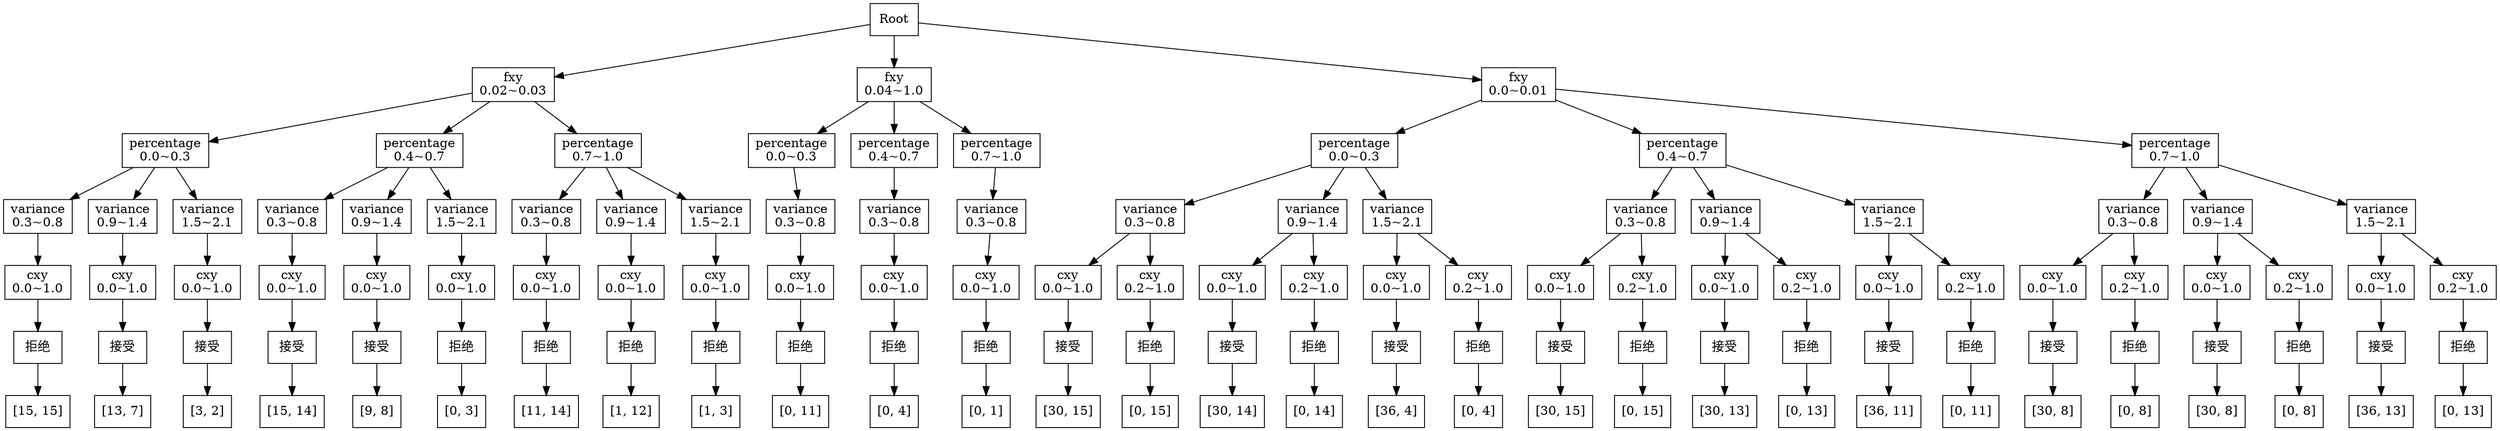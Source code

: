 digraph {
	Root [label=Root shape=box]
	"Rootfxy
0.02~0.03" [label="fxy
0.02~0.03" shape=box]
	Root -> "Rootfxy
0.02~0.03"
	"Rootfxy
0.02~0.03percentage
0.0~0.3" [label="percentage
0.0~0.3" shape=box]
	"Rootfxy
0.02~0.03" -> "Rootfxy
0.02~0.03percentage
0.0~0.3"
	"Rootfxy
0.02~0.03percentage
0.0~0.3variance
0.3~0.8" [label="variance
0.3~0.8" shape=box]
	"Rootfxy
0.02~0.03percentage
0.0~0.3" -> "Rootfxy
0.02~0.03percentage
0.0~0.3variance
0.3~0.8"
	"Rootfxy
0.02~0.03percentage
0.0~0.3variance
0.3~0.8cxy
0.0~1.0" [label="cxy
0.0~1.0" shape=box]
	"Rootfxy
0.02~0.03percentage
0.0~0.3variance
0.3~0.8" -> "Rootfxy
0.02~0.03percentage
0.0~0.3variance
0.3~0.8cxy
0.0~1.0"
	"Rootfxy
0.02~0.03percentage
0.0~0.3variance
0.3~0.8cxy
0.0~1.0拒绝" [label="拒绝" shape=box]
	"Rootfxy
0.02~0.03percentage
0.0~0.3variance
0.3~0.8cxy
0.0~1.0" -> "Rootfxy
0.02~0.03percentage
0.0~0.3variance
0.3~0.8cxy
0.0~1.0拒绝"
	"408f0fc7e86df50a3c3a22a68f3ceb5de7df11dfde8dfdeecd1b7a684fc2d004" [label="[15, 15]" shape=box]
	"Rootfxy
0.02~0.03percentage
0.0~0.3variance
0.3~0.8cxy
0.0~1.0拒绝" -> "408f0fc7e86df50a3c3a22a68f3ceb5de7df11dfde8dfdeecd1b7a684fc2d004"
	"Rootfxy
0.02~0.03percentage
0.0~0.3variance
0.9~1.4" [label="variance
0.9~1.4" shape=box]
	"Rootfxy
0.02~0.03percentage
0.0~0.3" -> "Rootfxy
0.02~0.03percentage
0.0~0.3variance
0.9~1.4"
	"Rootfxy
0.02~0.03percentage
0.0~0.3variance
0.9~1.4cxy
0.0~1.0" [label="cxy
0.0~1.0" shape=box]
	"Rootfxy
0.02~0.03percentage
0.0~0.3variance
0.9~1.4" -> "Rootfxy
0.02~0.03percentage
0.0~0.3variance
0.9~1.4cxy
0.0~1.0"
	"Rootfxy
0.02~0.03percentage
0.0~0.3variance
0.9~1.4cxy
0.0~1.0接受" [label="接受" shape=box]
	"Rootfxy
0.02~0.03percentage
0.0~0.3variance
0.9~1.4cxy
0.0~1.0" -> "Rootfxy
0.02~0.03percentage
0.0~0.3variance
0.9~1.4cxy
0.0~1.0接受"
	"3ea602e19ad89e06515ced420d693d39ba0b2feacb0b7f0c2dede21676642de5" [label="[13, 7]" shape=box]
	"Rootfxy
0.02~0.03percentage
0.0~0.3variance
0.9~1.4cxy
0.0~1.0接受" -> "3ea602e19ad89e06515ced420d693d39ba0b2feacb0b7f0c2dede21676642de5"
	"Rootfxy
0.02~0.03percentage
0.0~0.3variance
1.5~2.1" [label="variance
1.5~2.1" shape=box]
	"Rootfxy
0.02~0.03percentage
0.0~0.3" -> "Rootfxy
0.02~0.03percentage
0.0~0.3variance
1.5~2.1"
	"Rootfxy
0.02~0.03percentage
0.0~0.3variance
1.5~2.1cxy
0.0~1.0" [label="cxy
0.0~1.0" shape=box]
	"Rootfxy
0.02~0.03percentage
0.0~0.3variance
1.5~2.1" -> "Rootfxy
0.02~0.03percentage
0.0~0.3variance
1.5~2.1cxy
0.0~1.0"
	"Rootfxy
0.02~0.03percentage
0.0~0.3variance
1.5~2.1cxy
0.0~1.0接受" [label="接受" shape=box]
	"Rootfxy
0.02~0.03percentage
0.0~0.3variance
1.5~2.1cxy
0.0~1.0" -> "Rootfxy
0.02~0.03percentage
0.0~0.3variance
1.5~2.1cxy
0.0~1.0接受"
	f5ffd2cccfc802045bc98f13d7e70f0446570bf116fbe4003381a8b19ebde1c1 [label="[3, 2]" shape=box]
	"Rootfxy
0.02~0.03percentage
0.0~0.3variance
1.5~2.1cxy
0.0~1.0接受" -> f5ffd2cccfc802045bc98f13d7e70f0446570bf116fbe4003381a8b19ebde1c1
	"Rootfxy
0.02~0.03percentage
0.4~0.7" [label="percentage
0.4~0.7" shape=box]
	"Rootfxy
0.02~0.03" -> "Rootfxy
0.02~0.03percentage
0.4~0.7"
	"Rootfxy
0.02~0.03percentage
0.4~0.7variance
0.3~0.8" [label="variance
0.3~0.8" shape=box]
	"Rootfxy
0.02~0.03percentage
0.4~0.7" -> "Rootfxy
0.02~0.03percentage
0.4~0.7variance
0.3~0.8"
	"Rootfxy
0.02~0.03percentage
0.4~0.7variance
0.3~0.8cxy
0.0~1.0" [label="cxy
0.0~1.0" shape=box]
	"Rootfxy
0.02~0.03percentage
0.4~0.7variance
0.3~0.8" -> "Rootfxy
0.02~0.03percentage
0.4~0.7variance
0.3~0.8cxy
0.0~1.0"
	"Rootfxy
0.02~0.03percentage
0.4~0.7variance
0.3~0.8cxy
0.0~1.0接受" [label="接受" shape=box]
	"Rootfxy
0.02~0.03percentage
0.4~0.7variance
0.3~0.8cxy
0.0~1.0" -> "Rootfxy
0.02~0.03percentage
0.4~0.7variance
0.3~0.8cxy
0.0~1.0接受"
	"0fa1de5951da467ffcec3be56a390e15d49e85ad4cc4435caa23c3b3e0734f22" [label="[15, 14]" shape=box]
	"Rootfxy
0.02~0.03percentage
0.4~0.7variance
0.3~0.8cxy
0.0~1.0接受" -> "0fa1de5951da467ffcec3be56a390e15d49e85ad4cc4435caa23c3b3e0734f22"
	"Rootfxy
0.02~0.03percentage
0.4~0.7variance
0.9~1.4" [label="variance
0.9~1.4" shape=box]
	"Rootfxy
0.02~0.03percentage
0.4~0.7" -> "Rootfxy
0.02~0.03percentage
0.4~0.7variance
0.9~1.4"
	"Rootfxy
0.02~0.03percentage
0.4~0.7variance
0.9~1.4cxy
0.0~1.0" [label="cxy
0.0~1.0" shape=box]
	"Rootfxy
0.02~0.03percentage
0.4~0.7variance
0.9~1.4" -> "Rootfxy
0.02~0.03percentage
0.4~0.7variance
0.9~1.4cxy
0.0~1.0"
	"Rootfxy
0.02~0.03percentage
0.4~0.7variance
0.9~1.4cxy
0.0~1.0接受" [label="接受" shape=box]
	"Rootfxy
0.02~0.03percentage
0.4~0.7variance
0.9~1.4cxy
0.0~1.0" -> "Rootfxy
0.02~0.03percentage
0.4~0.7variance
0.9~1.4cxy
0.0~1.0接受"
	"7e592f27bd92fa8704ee95110bdc68be07fd873fecd14900a675048dde01bc8b" [label="[9, 8]" shape=box]
	"Rootfxy
0.02~0.03percentage
0.4~0.7variance
0.9~1.4cxy
0.0~1.0接受" -> "7e592f27bd92fa8704ee95110bdc68be07fd873fecd14900a675048dde01bc8b"
	"Rootfxy
0.02~0.03percentage
0.4~0.7variance
1.5~2.1" [label="variance
1.5~2.1" shape=box]
	"Rootfxy
0.02~0.03percentage
0.4~0.7" -> "Rootfxy
0.02~0.03percentage
0.4~0.7variance
1.5~2.1"
	"Rootfxy
0.02~0.03percentage
0.4~0.7variance
1.5~2.1cxy
0.0~1.0" [label="cxy
0.0~1.0" shape=box]
	"Rootfxy
0.02~0.03percentage
0.4~0.7variance
1.5~2.1" -> "Rootfxy
0.02~0.03percentage
0.4~0.7variance
1.5~2.1cxy
0.0~1.0"
	"Rootfxy
0.02~0.03percentage
0.4~0.7variance
1.5~2.1cxy
0.0~1.0拒绝" [label="拒绝" shape=box]
	"Rootfxy
0.02~0.03percentage
0.4~0.7variance
1.5~2.1cxy
0.0~1.0" -> "Rootfxy
0.02~0.03percentage
0.4~0.7variance
1.5~2.1cxy
0.0~1.0拒绝"
	"1febcb5f837705948059168cbb49187b6256ef2fb07b8824e07fa006b6cf71a4" [label="[0, 3]" shape=box]
	"Rootfxy
0.02~0.03percentage
0.4~0.7variance
1.5~2.1cxy
0.0~1.0拒绝" -> "1febcb5f837705948059168cbb49187b6256ef2fb07b8824e07fa006b6cf71a4"
	"Rootfxy
0.02~0.03percentage
0.7~1.0" [label="percentage
0.7~1.0" shape=box]
	"Rootfxy
0.02~0.03" -> "Rootfxy
0.02~0.03percentage
0.7~1.0"
	"Rootfxy
0.02~0.03percentage
0.7~1.0variance
0.3~0.8" [label="variance
0.3~0.8" shape=box]
	"Rootfxy
0.02~0.03percentage
0.7~1.0" -> "Rootfxy
0.02~0.03percentage
0.7~1.0variance
0.3~0.8"
	"Rootfxy
0.02~0.03percentage
0.7~1.0variance
0.3~0.8cxy
0.0~1.0" [label="cxy
0.0~1.0" shape=box]
	"Rootfxy
0.02~0.03percentage
0.7~1.0variance
0.3~0.8" -> "Rootfxy
0.02~0.03percentage
0.7~1.0variance
0.3~0.8cxy
0.0~1.0"
	"Rootfxy
0.02~0.03percentage
0.7~1.0variance
0.3~0.8cxy
0.0~1.0拒绝" [label="拒绝" shape=box]
	"Rootfxy
0.02~0.03percentage
0.7~1.0variance
0.3~0.8cxy
0.0~1.0" -> "Rootfxy
0.02~0.03percentage
0.7~1.0variance
0.3~0.8cxy
0.0~1.0拒绝"
	b7c8b0c4ee1d9c6390948b8dbe0e4652ce75bc9a1802b035e08c64597a71c7b2 [label="[11, 14]" shape=box]
	"Rootfxy
0.02~0.03percentage
0.7~1.0variance
0.3~0.8cxy
0.0~1.0拒绝" -> b7c8b0c4ee1d9c6390948b8dbe0e4652ce75bc9a1802b035e08c64597a71c7b2
	"Rootfxy
0.02~0.03percentage
0.7~1.0variance
0.9~1.4" [label="variance
0.9~1.4" shape=box]
	"Rootfxy
0.02~0.03percentage
0.7~1.0" -> "Rootfxy
0.02~0.03percentage
0.7~1.0variance
0.9~1.4"
	"Rootfxy
0.02~0.03percentage
0.7~1.0variance
0.9~1.4cxy
0.0~1.0" [label="cxy
0.0~1.0" shape=box]
	"Rootfxy
0.02~0.03percentage
0.7~1.0variance
0.9~1.4" -> "Rootfxy
0.02~0.03percentage
0.7~1.0variance
0.9~1.4cxy
0.0~1.0"
	"Rootfxy
0.02~0.03percentage
0.7~1.0variance
0.9~1.4cxy
0.0~1.0拒绝" [label="拒绝" shape=box]
	"Rootfxy
0.02~0.03percentage
0.7~1.0variance
0.9~1.4cxy
0.0~1.0" -> "Rootfxy
0.02~0.03percentage
0.7~1.0variance
0.9~1.4cxy
0.0~1.0拒绝"
	"8ab718b1da02a768c4a54fde86508ea7f674e4e5d78cadf4df18e2ece843f4e8" [label="[1, 12]" shape=box]
	"Rootfxy
0.02~0.03percentage
0.7~1.0variance
0.9~1.4cxy
0.0~1.0拒绝" -> "8ab718b1da02a768c4a54fde86508ea7f674e4e5d78cadf4df18e2ece843f4e8"
	"Rootfxy
0.02~0.03percentage
0.7~1.0variance
1.5~2.1" [label="variance
1.5~2.1" shape=box]
	"Rootfxy
0.02~0.03percentage
0.7~1.0" -> "Rootfxy
0.02~0.03percentage
0.7~1.0variance
1.5~2.1"
	"Rootfxy
0.02~0.03percentage
0.7~1.0variance
1.5~2.1cxy
0.0~1.0" [label="cxy
0.0~1.0" shape=box]
	"Rootfxy
0.02~0.03percentage
0.7~1.0variance
1.5~2.1" -> "Rootfxy
0.02~0.03percentage
0.7~1.0variance
1.5~2.1cxy
0.0~1.0"
	"Rootfxy
0.02~0.03percentage
0.7~1.0variance
1.5~2.1cxy
0.0~1.0拒绝" [label="拒绝" shape=box]
	"Rootfxy
0.02~0.03percentage
0.7~1.0variance
1.5~2.1cxy
0.0~1.0" -> "Rootfxy
0.02~0.03percentage
0.7~1.0variance
1.5~2.1cxy
0.0~1.0拒绝"
	"701cd9c73fc032f3903a8cc189425730977a3ca4dcd910871456d03455db3f97" [label="[1, 3]" shape=box]
	"Rootfxy
0.02~0.03percentage
0.7~1.0variance
1.5~2.1cxy
0.0~1.0拒绝" -> "701cd9c73fc032f3903a8cc189425730977a3ca4dcd910871456d03455db3f97"
	"Rootfxy
0.04~1.0" [label="fxy
0.04~1.0" shape=box]
	Root -> "Rootfxy
0.04~1.0"
	"Rootfxy
0.04~1.0percentage
0.0~0.3" [label="percentage
0.0~0.3" shape=box]
	"Rootfxy
0.04~1.0" -> "Rootfxy
0.04~1.0percentage
0.0~0.3"
	"Rootfxy
0.04~1.0percentage
0.0~0.3variance
0.3~0.8" [label="variance
0.3~0.8" shape=box]
	"Rootfxy
0.04~1.0percentage
0.0~0.3" -> "Rootfxy
0.04~1.0percentage
0.0~0.3variance
0.3~0.8"
	"Rootfxy
0.04~1.0percentage
0.0~0.3variance
0.3~0.8cxy
0.0~1.0" [label="cxy
0.0~1.0" shape=box]
	"Rootfxy
0.04~1.0percentage
0.0~0.3variance
0.3~0.8" -> "Rootfxy
0.04~1.0percentage
0.0~0.3variance
0.3~0.8cxy
0.0~1.0"
	"Rootfxy
0.04~1.0percentage
0.0~0.3variance
0.3~0.8cxy
0.0~1.0拒绝" [label="拒绝" shape=box]
	"Rootfxy
0.04~1.0percentage
0.0~0.3variance
0.3~0.8cxy
0.0~1.0" -> "Rootfxy
0.04~1.0percentage
0.0~0.3variance
0.3~0.8cxy
0.0~1.0拒绝"
	"6fb72234c7e63f767f642b70546c7297379e8c201a76e33598b62bfe0c6eee98" [label="[0, 11]" shape=box]
	"Rootfxy
0.04~1.0percentage
0.0~0.3variance
0.3~0.8cxy
0.0~1.0拒绝" -> "6fb72234c7e63f767f642b70546c7297379e8c201a76e33598b62bfe0c6eee98"
	"Rootfxy
0.04~1.0percentage
0.4~0.7" [label="percentage
0.4~0.7" shape=box]
	"Rootfxy
0.04~1.0" -> "Rootfxy
0.04~1.0percentage
0.4~0.7"
	"Rootfxy
0.04~1.0percentage
0.4~0.7variance
0.3~0.8" [label="variance
0.3~0.8" shape=box]
	"Rootfxy
0.04~1.0percentage
0.4~0.7" -> "Rootfxy
0.04~1.0percentage
0.4~0.7variance
0.3~0.8"
	"Rootfxy
0.04~1.0percentage
0.4~0.7variance
0.3~0.8cxy
0.0~1.0" [label="cxy
0.0~1.0" shape=box]
	"Rootfxy
0.04~1.0percentage
0.4~0.7variance
0.3~0.8" -> "Rootfxy
0.04~1.0percentage
0.4~0.7variance
0.3~0.8cxy
0.0~1.0"
	"Rootfxy
0.04~1.0percentage
0.4~0.7variance
0.3~0.8cxy
0.0~1.0拒绝" [label="拒绝" shape=box]
	"Rootfxy
0.04~1.0percentage
0.4~0.7variance
0.3~0.8cxy
0.0~1.0" -> "Rootfxy
0.04~1.0percentage
0.4~0.7variance
0.3~0.8cxy
0.0~1.0拒绝"
	"0be80d2ee973658d02a532d0c4425d870928104206bca9271fbf52263039f029" [label="[0, 4]" shape=box]
	"Rootfxy
0.04~1.0percentage
0.4~0.7variance
0.3~0.8cxy
0.0~1.0拒绝" -> "0be80d2ee973658d02a532d0c4425d870928104206bca9271fbf52263039f029"
	"Rootfxy
0.04~1.0percentage
0.7~1.0" [label="percentage
0.7~1.0" shape=box]
	"Rootfxy
0.04~1.0" -> "Rootfxy
0.04~1.0percentage
0.7~1.0"
	"Rootfxy
0.04~1.0percentage
0.7~1.0variance
0.3~0.8" [label="variance
0.3~0.8" shape=box]
	"Rootfxy
0.04~1.0percentage
0.7~1.0" -> "Rootfxy
0.04~1.0percentage
0.7~1.0variance
0.3~0.8"
	"Rootfxy
0.04~1.0percentage
0.7~1.0variance
0.3~0.8cxy
0.0~1.0" [label="cxy
0.0~1.0" shape=box]
	"Rootfxy
0.04~1.0percentage
0.7~1.0variance
0.3~0.8" -> "Rootfxy
0.04~1.0percentage
0.7~1.0variance
0.3~0.8cxy
0.0~1.0"
	"Rootfxy
0.04~1.0percentage
0.7~1.0variance
0.3~0.8cxy
0.0~1.0拒绝" [label="拒绝" shape=box]
	"Rootfxy
0.04~1.0percentage
0.7~1.0variance
0.3~0.8cxy
0.0~1.0" -> "Rootfxy
0.04~1.0percentage
0.7~1.0variance
0.3~0.8cxy
0.0~1.0拒绝"
	a54501d692d26cefc92c2a6ae12345a708d42594903e710d8ec9f5f7dff9e72f [label="[0, 1]" shape=box]
	"Rootfxy
0.04~1.0percentage
0.7~1.0variance
0.3~0.8cxy
0.0~1.0拒绝" -> a54501d692d26cefc92c2a6ae12345a708d42594903e710d8ec9f5f7dff9e72f
	"Rootfxy
0.0~0.01" [label="fxy
0.0~0.01" shape=box]
	Root -> "Rootfxy
0.0~0.01"
	"Rootfxy
0.0~0.01percentage
0.0~0.3" [label="percentage
0.0~0.3" shape=box]
	"Rootfxy
0.0~0.01" -> "Rootfxy
0.0~0.01percentage
0.0~0.3"
	"Rootfxy
0.0~0.01percentage
0.0~0.3variance
0.3~0.8" [label="variance
0.3~0.8" shape=box]
	"Rootfxy
0.0~0.01percentage
0.0~0.3" -> "Rootfxy
0.0~0.01percentage
0.0~0.3variance
0.3~0.8"
	"Rootfxy
0.0~0.01percentage
0.0~0.3variance
0.3~0.8cxy
0.0~1.0" [label="cxy
0.0~1.0" shape=box]
	"Rootfxy
0.0~0.01percentage
0.0~0.3variance
0.3~0.8" -> "Rootfxy
0.0~0.01percentage
0.0~0.3variance
0.3~0.8cxy
0.0~1.0"
	"Rootfxy
0.0~0.01percentage
0.0~0.3variance
0.3~0.8cxy
0.0~1.0接受" [label="接受" shape=box]
	"Rootfxy
0.0~0.01percentage
0.0~0.3variance
0.3~0.8cxy
0.0~1.0" -> "Rootfxy
0.0~0.01percentage
0.0~0.3variance
0.3~0.8cxy
0.0~1.0接受"
	d0bcbe0adafca52958a9917e6d7f1a112106bcdef14d1e0c438af46a26d41a56 [label="[30, 15]" shape=box]
	"Rootfxy
0.0~0.01percentage
0.0~0.3variance
0.3~0.8cxy
0.0~1.0接受" -> d0bcbe0adafca52958a9917e6d7f1a112106bcdef14d1e0c438af46a26d41a56
	"Rootfxy
0.0~0.01percentage
0.0~0.3variance
0.3~0.8cxy
0.2~1.0" [label="cxy
0.2~1.0" shape=box]
	"Rootfxy
0.0~0.01percentage
0.0~0.3variance
0.3~0.8" -> "Rootfxy
0.0~0.01percentage
0.0~0.3variance
0.3~0.8cxy
0.2~1.0"
	"Rootfxy
0.0~0.01percentage
0.0~0.3variance
0.3~0.8cxy
0.2~1.0拒绝" [label="拒绝" shape=box]
	"Rootfxy
0.0~0.01percentage
0.0~0.3variance
0.3~0.8cxy
0.2~1.0" -> "Rootfxy
0.0~0.01percentage
0.0~0.3variance
0.3~0.8cxy
0.2~1.0拒绝"
	"824bea8c8a0f94a72916629ec36d98b0c0aa5bb7c5f7502986867fe8463e9321" [label="[0, 15]" shape=box]
	"Rootfxy
0.0~0.01percentage
0.0~0.3variance
0.3~0.8cxy
0.2~1.0拒绝" -> "824bea8c8a0f94a72916629ec36d98b0c0aa5bb7c5f7502986867fe8463e9321"
	"Rootfxy
0.0~0.01percentage
0.0~0.3variance
0.9~1.4" [label="variance
0.9~1.4" shape=box]
	"Rootfxy
0.0~0.01percentage
0.0~0.3" -> "Rootfxy
0.0~0.01percentage
0.0~0.3variance
0.9~1.4"
	"Rootfxy
0.0~0.01percentage
0.0~0.3variance
0.9~1.4cxy
0.0~1.0" [label="cxy
0.0~1.0" shape=box]
	"Rootfxy
0.0~0.01percentage
0.0~0.3variance
0.9~1.4" -> "Rootfxy
0.0~0.01percentage
0.0~0.3variance
0.9~1.4cxy
0.0~1.0"
	"Rootfxy
0.0~0.01percentage
0.0~0.3variance
0.9~1.4cxy
0.0~1.0接受" [label="接受" shape=box]
	"Rootfxy
0.0~0.01percentage
0.0~0.3variance
0.9~1.4cxy
0.0~1.0" -> "Rootfxy
0.0~0.01percentage
0.0~0.3variance
0.9~1.4cxy
0.0~1.0接受"
	"3408a81728f783fe0bbf38d25e00eb7d7415b26482dc11cacbacd7eb63f9c8ac" [label="[30, 14]" shape=box]
	"Rootfxy
0.0~0.01percentage
0.0~0.3variance
0.9~1.4cxy
0.0~1.0接受" -> "3408a81728f783fe0bbf38d25e00eb7d7415b26482dc11cacbacd7eb63f9c8ac"
	"Rootfxy
0.0~0.01percentage
0.0~0.3variance
0.9~1.4cxy
0.2~1.0" [label="cxy
0.2~1.0" shape=box]
	"Rootfxy
0.0~0.01percentage
0.0~0.3variance
0.9~1.4" -> "Rootfxy
0.0~0.01percentage
0.0~0.3variance
0.9~1.4cxy
0.2~1.0"
	"Rootfxy
0.0~0.01percentage
0.0~0.3variance
0.9~1.4cxy
0.2~1.0拒绝" [label="拒绝" shape=box]
	"Rootfxy
0.0~0.01percentage
0.0~0.3variance
0.9~1.4cxy
0.2~1.0" -> "Rootfxy
0.0~0.01percentage
0.0~0.3variance
0.9~1.4cxy
0.2~1.0拒绝"
	"0117547e30183f5ea971d6b10feba7f15bacbdd4e470c5367d4212848459e21b" [label="[0, 14]" shape=box]
	"Rootfxy
0.0~0.01percentage
0.0~0.3variance
0.9~1.4cxy
0.2~1.0拒绝" -> "0117547e30183f5ea971d6b10feba7f15bacbdd4e470c5367d4212848459e21b"
	"Rootfxy
0.0~0.01percentage
0.0~0.3variance
1.5~2.1" [label="variance
1.5~2.1" shape=box]
	"Rootfxy
0.0~0.01percentage
0.0~0.3" -> "Rootfxy
0.0~0.01percentage
0.0~0.3variance
1.5~2.1"
	"Rootfxy
0.0~0.01percentage
0.0~0.3variance
1.5~2.1cxy
0.0~1.0" [label="cxy
0.0~1.0" shape=box]
	"Rootfxy
0.0~0.01percentage
0.0~0.3variance
1.5~2.1" -> "Rootfxy
0.0~0.01percentage
0.0~0.3variance
1.5~2.1cxy
0.0~1.0"
	"Rootfxy
0.0~0.01percentage
0.0~0.3variance
1.5~2.1cxy
0.0~1.0接受" [label="接受" shape=box]
	"Rootfxy
0.0~0.01percentage
0.0~0.3variance
1.5~2.1cxy
0.0~1.0" -> "Rootfxy
0.0~0.01percentage
0.0~0.3variance
1.5~2.1cxy
0.0~1.0接受"
	cb0a121ba93578481e9c41ec5de84afea995e88ebf1fbdfa9136d562e55c41f4 [label="[36, 4]" shape=box]
	"Rootfxy
0.0~0.01percentage
0.0~0.3variance
1.5~2.1cxy
0.0~1.0接受" -> cb0a121ba93578481e9c41ec5de84afea995e88ebf1fbdfa9136d562e55c41f4
	"Rootfxy
0.0~0.01percentage
0.0~0.3variance
1.5~2.1cxy
0.2~1.0" [label="cxy
0.2~1.0" shape=box]
	"Rootfxy
0.0~0.01percentage
0.0~0.3variance
1.5~2.1" -> "Rootfxy
0.0~0.01percentage
0.0~0.3variance
1.5~2.1cxy
0.2~1.0"
	"Rootfxy
0.0~0.01percentage
0.0~0.3variance
1.5~2.1cxy
0.2~1.0拒绝" [label="拒绝" shape=box]
	"Rootfxy
0.0~0.01percentage
0.0~0.3variance
1.5~2.1cxy
0.2~1.0" -> "Rootfxy
0.0~0.01percentage
0.0~0.3variance
1.5~2.1cxy
0.2~1.0拒绝"
	"8260046c40223cc836b7505031ba172602c5a3a4035c2e1c5a5e9bb3a3a1fdcf" [label="[0, 4]" shape=box]
	"Rootfxy
0.0~0.01percentage
0.0~0.3variance
1.5~2.1cxy
0.2~1.0拒绝" -> "8260046c40223cc836b7505031ba172602c5a3a4035c2e1c5a5e9bb3a3a1fdcf"
	"Rootfxy
0.0~0.01percentage
0.4~0.7" [label="percentage
0.4~0.7" shape=box]
	"Rootfxy
0.0~0.01" -> "Rootfxy
0.0~0.01percentage
0.4~0.7"
	"Rootfxy
0.0~0.01percentage
0.4~0.7variance
0.3~0.8" [label="variance
0.3~0.8" shape=box]
	"Rootfxy
0.0~0.01percentage
0.4~0.7" -> "Rootfxy
0.0~0.01percentage
0.4~0.7variance
0.3~0.8"
	"Rootfxy
0.0~0.01percentage
0.4~0.7variance
0.3~0.8cxy
0.0~1.0" [label="cxy
0.0~1.0" shape=box]
	"Rootfxy
0.0~0.01percentage
0.4~0.7variance
0.3~0.8" -> "Rootfxy
0.0~0.01percentage
0.4~0.7variance
0.3~0.8cxy
0.0~1.0"
	"Rootfxy
0.0~0.01percentage
0.4~0.7variance
0.3~0.8cxy
0.0~1.0接受" [label="接受" shape=box]
	"Rootfxy
0.0~0.01percentage
0.4~0.7variance
0.3~0.8cxy
0.0~1.0" -> "Rootfxy
0.0~0.01percentage
0.4~0.7variance
0.3~0.8cxy
0.0~1.0接受"
	"39a7280cb74e9761f1eb91a7e147cf8473159f0f337f4bcf7b924c812dbd7bf9" [label="[30, 15]" shape=box]
	"Rootfxy
0.0~0.01percentage
0.4~0.7variance
0.3~0.8cxy
0.0~1.0接受" -> "39a7280cb74e9761f1eb91a7e147cf8473159f0f337f4bcf7b924c812dbd7bf9"
	"Rootfxy
0.0~0.01percentage
0.4~0.7variance
0.3~0.8cxy
0.2~1.0" [label="cxy
0.2~1.0" shape=box]
	"Rootfxy
0.0~0.01percentage
0.4~0.7variance
0.3~0.8" -> "Rootfxy
0.0~0.01percentage
0.4~0.7variance
0.3~0.8cxy
0.2~1.0"
	"Rootfxy
0.0~0.01percentage
0.4~0.7variance
0.3~0.8cxy
0.2~1.0拒绝" [label="拒绝" shape=box]
	"Rootfxy
0.0~0.01percentage
0.4~0.7variance
0.3~0.8cxy
0.2~1.0" -> "Rootfxy
0.0~0.01percentage
0.4~0.7variance
0.3~0.8cxy
0.2~1.0拒绝"
	"7c991bdcb17622ea48b1dd524f87e62e4d6c5b84a5d00b7afda253bbeded52af" [label="[0, 15]" shape=box]
	"Rootfxy
0.0~0.01percentage
0.4~0.7variance
0.3~0.8cxy
0.2~1.0拒绝" -> "7c991bdcb17622ea48b1dd524f87e62e4d6c5b84a5d00b7afda253bbeded52af"
	"Rootfxy
0.0~0.01percentage
0.4~0.7variance
0.9~1.4" [label="variance
0.9~1.4" shape=box]
	"Rootfxy
0.0~0.01percentage
0.4~0.7" -> "Rootfxy
0.0~0.01percentage
0.4~0.7variance
0.9~1.4"
	"Rootfxy
0.0~0.01percentage
0.4~0.7variance
0.9~1.4cxy
0.0~1.0" [label="cxy
0.0~1.0" shape=box]
	"Rootfxy
0.0~0.01percentage
0.4~0.7variance
0.9~1.4" -> "Rootfxy
0.0~0.01percentage
0.4~0.7variance
0.9~1.4cxy
0.0~1.0"
	"Rootfxy
0.0~0.01percentage
0.4~0.7variance
0.9~1.4cxy
0.0~1.0接受" [label="接受" shape=box]
	"Rootfxy
0.0~0.01percentage
0.4~0.7variance
0.9~1.4cxy
0.0~1.0" -> "Rootfxy
0.0~0.01percentage
0.4~0.7variance
0.9~1.4cxy
0.0~1.0接受"
	d44fedcd1b41f5612d089f99cc77f5e776cdf89a82c98c889dd74bec32ed776f [label="[30, 13]" shape=box]
	"Rootfxy
0.0~0.01percentage
0.4~0.7variance
0.9~1.4cxy
0.0~1.0接受" -> d44fedcd1b41f5612d089f99cc77f5e776cdf89a82c98c889dd74bec32ed776f
	"Rootfxy
0.0~0.01percentage
0.4~0.7variance
0.9~1.4cxy
0.2~1.0" [label="cxy
0.2~1.0" shape=box]
	"Rootfxy
0.0~0.01percentage
0.4~0.7variance
0.9~1.4" -> "Rootfxy
0.0~0.01percentage
0.4~0.7variance
0.9~1.4cxy
0.2~1.0"
	"Rootfxy
0.0~0.01percentage
0.4~0.7variance
0.9~1.4cxy
0.2~1.0拒绝" [label="拒绝" shape=box]
	"Rootfxy
0.0~0.01percentage
0.4~0.7variance
0.9~1.4cxy
0.2~1.0" -> "Rootfxy
0.0~0.01percentage
0.4~0.7variance
0.9~1.4cxy
0.2~1.0拒绝"
	"7264da530dac0bce434623a1b9778adc7a32717580f8d6733e26a52f5b34b61e" [label="[0, 13]" shape=box]
	"Rootfxy
0.0~0.01percentage
0.4~0.7variance
0.9~1.4cxy
0.2~1.0拒绝" -> "7264da530dac0bce434623a1b9778adc7a32717580f8d6733e26a52f5b34b61e"
	"Rootfxy
0.0~0.01percentage
0.4~0.7variance
1.5~2.1" [label="variance
1.5~2.1" shape=box]
	"Rootfxy
0.0~0.01percentage
0.4~0.7" -> "Rootfxy
0.0~0.01percentage
0.4~0.7variance
1.5~2.1"
	"Rootfxy
0.0~0.01percentage
0.4~0.7variance
1.5~2.1cxy
0.0~1.0" [label="cxy
0.0~1.0" shape=box]
	"Rootfxy
0.0~0.01percentage
0.4~0.7variance
1.5~2.1" -> "Rootfxy
0.0~0.01percentage
0.4~0.7variance
1.5~2.1cxy
0.0~1.0"
	"Rootfxy
0.0~0.01percentage
0.4~0.7variance
1.5~2.1cxy
0.0~1.0接受" [label="接受" shape=box]
	"Rootfxy
0.0~0.01percentage
0.4~0.7variance
1.5~2.1cxy
0.0~1.0" -> "Rootfxy
0.0~0.01percentage
0.4~0.7variance
1.5~2.1cxy
0.0~1.0接受"
	"15b2d03bc47f0608e0227f11c287f877e50a2c251f8b125224390d33ad0d481a" [label="[36, 11]" shape=box]
	"Rootfxy
0.0~0.01percentage
0.4~0.7variance
1.5~2.1cxy
0.0~1.0接受" -> "15b2d03bc47f0608e0227f11c287f877e50a2c251f8b125224390d33ad0d481a"
	"Rootfxy
0.0~0.01percentage
0.4~0.7variance
1.5~2.1cxy
0.2~1.0" [label="cxy
0.2~1.0" shape=box]
	"Rootfxy
0.0~0.01percentage
0.4~0.7variance
1.5~2.1" -> "Rootfxy
0.0~0.01percentage
0.4~0.7variance
1.5~2.1cxy
0.2~1.0"
	"Rootfxy
0.0~0.01percentage
0.4~0.7variance
1.5~2.1cxy
0.2~1.0拒绝" [label="拒绝" shape=box]
	"Rootfxy
0.0~0.01percentage
0.4~0.7variance
1.5~2.1cxy
0.2~1.0" -> "Rootfxy
0.0~0.01percentage
0.4~0.7variance
1.5~2.1cxy
0.2~1.0拒绝"
	"81408ef7d070c95207790914c2b9671fd36e106c398f43a1ee9a1757494e5754" [label="[0, 11]" shape=box]
	"Rootfxy
0.0~0.01percentage
0.4~0.7variance
1.5~2.1cxy
0.2~1.0拒绝" -> "81408ef7d070c95207790914c2b9671fd36e106c398f43a1ee9a1757494e5754"
	"Rootfxy
0.0~0.01percentage
0.7~1.0" [label="percentage
0.7~1.0" shape=box]
	"Rootfxy
0.0~0.01" -> "Rootfxy
0.0~0.01percentage
0.7~1.0"
	"Rootfxy
0.0~0.01percentage
0.7~1.0variance
0.3~0.8" [label="variance
0.3~0.8" shape=box]
	"Rootfxy
0.0~0.01percentage
0.7~1.0" -> "Rootfxy
0.0~0.01percentage
0.7~1.0variance
0.3~0.8"
	"Rootfxy
0.0~0.01percentage
0.7~1.0variance
0.3~0.8cxy
0.0~1.0" [label="cxy
0.0~1.0" shape=box]
	"Rootfxy
0.0~0.01percentage
0.7~1.0variance
0.3~0.8" -> "Rootfxy
0.0~0.01percentage
0.7~1.0variance
0.3~0.8cxy
0.0~1.0"
	"Rootfxy
0.0~0.01percentage
0.7~1.0variance
0.3~0.8cxy
0.0~1.0接受" [label="接受" shape=box]
	"Rootfxy
0.0~0.01percentage
0.7~1.0variance
0.3~0.8cxy
0.0~1.0" -> "Rootfxy
0.0~0.01percentage
0.7~1.0variance
0.3~0.8cxy
0.0~1.0接受"
	"24f6aae780f757bb3d43e2aa873bbfbc996c18b67ba50416b3e9f67096ecfc66" [label="[30, 8]" shape=box]
	"Rootfxy
0.0~0.01percentage
0.7~1.0variance
0.3~0.8cxy
0.0~1.0接受" -> "24f6aae780f757bb3d43e2aa873bbfbc996c18b67ba50416b3e9f67096ecfc66"
	"Rootfxy
0.0~0.01percentage
0.7~1.0variance
0.3~0.8cxy
0.2~1.0" [label="cxy
0.2~1.0" shape=box]
	"Rootfxy
0.0~0.01percentage
0.7~1.0variance
0.3~0.8" -> "Rootfxy
0.0~0.01percentage
0.7~1.0variance
0.3~0.8cxy
0.2~1.0"
	"Rootfxy
0.0~0.01percentage
0.7~1.0variance
0.3~0.8cxy
0.2~1.0拒绝" [label="拒绝" shape=box]
	"Rootfxy
0.0~0.01percentage
0.7~1.0variance
0.3~0.8cxy
0.2~1.0" -> "Rootfxy
0.0~0.01percentage
0.7~1.0variance
0.3~0.8cxy
0.2~1.0拒绝"
	"9e4f5a3bd7c0cb8b84337a297163770f2fd3cadb26df05251584d07bfaadb610" [label="[0, 8]" shape=box]
	"Rootfxy
0.0~0.01percentage
0.7~1.0variance
0.3~0.8cxy
0.2~1.0拒绝" -> "9e4f5a3bd7c0cb8b84337a297163770f2fd3cadb26df05251584d07bfaadb610"
	"Rootfxy
0.0~0.01percentage
0.7~1.0variance
0.9~1.4" [label="variance
0.9~1.4" shape=box]
	"Rootfxy
0.0~0.01percentage
0.7~1.0" -> "Rootfxy
0.0~0.01percentage
0.7~1.0variance
0.9~1.4"
	"Rootfxy
0.0~0.01percentage
0.7~1.0variance
0.9~1.4cxy
0.0~1.0" [label="cxy
0.0~1.0" shape=box]
	"Rootfxy
0.0~0.01percentage
0.7~1.0variance
0.9~1.4" -> "Rootfxy
0.0~0.01percentage
0.7~1.0variance
0.9~1.4cxy
0.0~1.0"
	"Rootfxy
0.0~0.01percentage
0.7~1.0variance
0.9~1.4cxy
0.0~1.0接受" [label="接受" shape=box]
	"Rootfxy
0.0~0.01percentage
0.7~1.0variance
0.9~1.4cxy
0.0~1.0" -> "Rootfxy
0.0~0.01percentage
0.7~1.0variance
0.9~1.4cxy
0.0~1.0接受"
	c39e4032429d96ad53d86398c64e864fddfac877188d4c54577cba2f7ef10a0b [label="[30, 8]" shape=box]
	"Rootfxy
0.0~0.01percentage
0.7~1.0variance
0.9~1.4cxy
0.0~1.0接受" -> c39e4032429d96ad53d86398c64e864fddfac877188d4c54577cba2f7ef10a0b
	"Rootfxy
0.0~0.01percentage
0.7~1.0variance
0.9~1.4cxy
0.2~1.0" [label="cxy
0.2~1.0" shape=box]
	"Rootfxy
0.0~0.01percentage
0.7~1.0variance
0.9~1.4" -> "Rootfxy
0.0~0.01percentage
0.7~1.0variance
0.9~1.4cxy
0.2~1.0"
	"Rootfxy
0.0~0.01percentage
0.7~1.0variance
0.9~1.4cxy
0.2~1.0拒绝" [label="拒绝" shape=box]
	"Rootfxy
0.0~0.01percentage
0.7~1.0variance
0.9~1.4cxy
0.2~1.0" -> "Rootfxy
0.0~0.01percentage
0.7~1.0variance
0.9~1.4cxy
0.2~1.0拒绝"
	aae172c4f8efe01f6fea2bc67d27a32ba62d5e4d70aa4a2fbec893e1b10d3c73 [label="[0, 8]" shape=box]
	"Rootfxy
0.0~0.01percentage
0.7~1.0variance
0.9~1.4cxy
0.2~1.0拒绝" -> aae172c4f8efe01f6fea2bc67d27a32ba62d5e4d70aa4a2fbec893e1b10d3c73
	"Rootfxy
0.0~0.01percentage
0.7~1.0variance
1.5~2.1" [label="variance
1.5~2.1" shape=box]
	"Rootfxy
0.0~0.01percentage
0.7~1.0" -> "Rootfxy
0.0~0.01percentage
0.7~1.0variance
1.5~2.1"
	"Rootfxy
0.0~0.01percentage
0.7~1.0variance
1.5~2.1cxy
0.0~1.0" [label="cxy
0.0~1.0" shape=box]
	"Rootfxy
0.0~0.01percentage
0.7~1.0variance
1.5~2.1" -> "Rootfxy
0.0~0.01percentage
0.7~1.0variance
1.5~2.1cxy
0.0~1.0"
	"Rootfxy
0.0~0.01percentage
0.7~1.0variance
1.5~2.1cxy
0.0~1.0接受" [label="接受" shape=box]
	"Rootfxy
0.0~0.01percentage
0.7~1.0variance
1.5~2.1cxy
0.0~1.0" -> "Rootfxy
0.0~0.01percentage
0.7~1.0variance
1.5~2.1cxy
0.0~1.0接受"
	dedffe1881eb552bf69cd46140636ca31cf86c91238be10af6fce1fd3dd2d78d [label="[36, 13]" shape=box]
	"Rootfxy
0.0~0.01percentage
0.7~1.0variance
1.5~2.1cxy
0.0~1.0接受" -> dedffe1881eb552bf69cd46140636ca31cf86c91238be10af6fce1fd3dd2d78d
	"Rootfxy
0.0~0.01percentage
0.7~1.0variance
1.5~2.1cxy
0.2~1.0" [label="cxy
0.2~1.0" shape=box]
	"Rootfxy
0.0~0.01percentage
0.7~1.0variance
1.5~2.1" -> "Rootfxy
0.0~0.01percentage
0.7~1.0variance
1.5~2.1cxy
0.2~1.0"
	"Rootfxy
0.0~0.01percentage
0.7~1.0variance
1.5~2.1cxy
0.2~1.0拒绝" [label="拒绝" shape=box]
	"Rootfxy
0.0~0.01percentage
0.7~1.0variance
1.5~2.1cxy
0.2~1.0" -> "Rootfxy
0.0~0.01percentage
0.7~1.0variance
1.5~2.1cxy
0.2~1.0拒绝"
	a24472f625c8f5efc3b9072e9ca327a833d5771253dbdb32eeb60ce8a912d6d5 [label="[0, 13]" shape=box]
	"Rootfxy
0.0~0.01percentage
0.7~1.0variance
1.5~2.1cxy
0.2~1.0拒绝" -> a24472f625c8f5efc3b9072e9ca327a833d5771253dbdb32eeb60ce8a912d6d5
	{
		rank=same
		"Rootfxy
0.02~0.03"
		"Rootfxy
0.04~1.0"
		"Rootfxy
0.0~0.01"
	}
	{
		rank=same
		"Rootfxy
0.02~0.03percentage
0.0~0.3"
		"Rootfxy
0.02~0.03percentage
0.4~0.7"
		"Rootfxy
0.02~0.03percentage
0.7~1.0"
		"Rootfxy
0.04~1.0percentage
0.0~0.3"
		"Rootfxy
0.04~1.0percentage
0.4~0.7"
		"Rootfxy
0.04~1.0percentage
0.7~1.0"
		"Rootfxy
0.0~0.01percentage
0.0~0.3"
		"Rootfxy
0.0~0.01percentage
0.4~0.7"
		"Rootfxy
0.0~0.01percentage
0.7~1.0"
	}
	{
		rank=same
		"Rootfxy
0.02~0.03percentage
0.0~0.3variance
0.3~0.8"
		"Rootfxy
0.02~0.03percentage
0.0~0.3variance
0.9~1.4"
		"Rootfxy
0.02~0.03percentage
0.0~0.3variance
1.5~2.1"
		"Rootfxy
0.02~0.03percentage
0.4~0.7variance
0.3~0.8"
		"Rootfxy
0.02~0.03percentage
0.4~0.7variance
0.9~1.4"
		"Rootfxy
0.02~0.03percentage
0.4~0.7variance
1.5~2.1"
		"Rootfxy
0.02~0.03percentage
0.7~1.0variance
0.3~0.8"
		"Rootfxy
0.02~0.03percentage
0.7~1.0variance
0.9~1.4"
		"Rootfxy
0.02~0.03percentage
0.7~1.0variance
1.5~2.1"
		"Rootfxy
0.04~1.0percentage
0.0~0.3variance
0.3~0.8"
		"Rootfxy
0.04~1.0percentage
0.4~0.7variance
0.3~0.8"
		"Rootfxy
0.04~1.0percentage
0.7~1.0variance
0.3~0.8"
		"Rootfxy
0.0~0.01percentage
0.0~0.3variance
0.3~0.8"
		"Rootfxy
0.0~0.01percentage
0.0~0.3variance
0.9~1.4"
		"Rootfxy
0.0~0.01percentage
0.0~0.3variance
1.5~2.1"
		"Rootfxy
0.0~0.01percentage
0.4~0.7variance
0.3~0.8"
		"Rootfxy
0.0~0.01percentage
0.4~0.7variance
0.9~1.4"
		"Rootfxy
0.0~0.01percentage
0.4~0.7variance
1.5~2.1"
		"Rootfxy
0.0~0.01percentage
0.7~1.0variance
0.3~0.8"
		"Rootfxy
0.0~0.01percentage
0.7~1.0variance
0.9~1.4"
		"Rootfxy
0.0~0.01percentage
0.7~1.0variance
1.5~2.1"
	}
	{
		rank=same
		"Rootfxy
0.02~0.03percentage
0.0~0.3variance
0.3~0.8cxy
0.0~1.0"
		"Rootfxy
0.02~0.03percentage
0.0~0.3variance
0.9~1.4cxy
0.0~1.0"
		"Rootfxy
0.02~0.03percentage
0.0~0.3variance
1.5~2.1cxy
0.0~1.0"
		"Rootfxy
0.02~0.03percentage
0.4~0.7variance
0.3~0.8cxy
0.0~1.0"
		"Rootfxy
0.02~0.03percentage
0.4~0.7variance
0.9~1.4cxy
0.0~1.0"
		"Rootfxy
0.02~0.03percentage
0.4~0.7variance
1.5~2.1cxy
0.0~1.0"
		"Rootfxy
0.02~0.03percentage
0.7~1.0variance
0.3~0.8cxy
0.0~1.0"
		"Rootfxy
0.02~0.03percentage
0.7~1.0variance
0.9~1.4cxy
0.0~1.0"
		"Rootfxy
0.02~0.03percentage
0.7~1.0variance
1.5~2.1cxy
0.0~1.0"
		"Rootfxy
0.04~1.0percentage
0.0~0.3variance
0.3~0.8cxy
0.0~1.0"
		"Rootfxy
0.04~1.0percentage
0.4~0.7variance
0.3~0.8cxy
0.0~1.0"
		"Rootfxy
0.04~1.0percentage
0.7~1.0variance
0.3~0.8cxy
0.0~1.0"
		"Rootfxy
0.0~0.01percentage
0.0~0.3variance
0.3~0.8cxy
0.0~1.0"
		"Rootfxy
0.0~0.01percentage
0.0~0.3variance
0.3~0.8cxy
0.2~1.0"
		"Rootfxy
0.0~0.01percentage
0.0~0.3variance
0.9~1.4cxy
0.0~1.0"
		"Rootfxy
0.0~0.01percentage
0.0~0.3variance
0.9~1.4cxy
0.2~1.0"
		"Rootfxy
0.0~0.01percentage
0.0~0.3variance
1.5~2.1cxy
0.0~1.0"
		"Rootfxy
0.0~0.01percentage
0.0~0.3variance
1.5~2.1cxy
0.2~1.0"
		"Rootfxy
0.0~0.01percentage
0.4~0.7variance
0.3~0.8cxy
0.0~1.0"
		"Rootfxy
0.0~0.01percentage
0.4~0.7variance
0.3~0.8cxy
0.2~1.0"
		"Rootfxy
0.0~0.01percentage
0.4~0.7variance
0.9~1.4cxy
0.0~1.0"
		"Rootfxy
0.0~0.01percentage
0.4~0.7variance
0.9~1.4cxy
0.2~1.0"
		"Rootfxy
0.0~0.01percentage
0.4~0.7variance
1.5~2.1cxy
0.0~1.0"
		"Rootfxy
0.0~0.01percentage
0.4~0.7variance
1.5~2.1cxy
0.2~1.0"
		"Rootfxy
0.0~0.01percentage
0.7~1.0variance
0.3~0.8cxy
0.0~1.0"
		"Rootfxy
0.0~0.01percentage
0.7~1.0variance
0.3~0.8cxy
0.2~1.0"
		"Rootfxy
0.0~0.01percentage
0.7~1.0variance
0.9~1.4cxy
0.0~1.0"
		"Rootfxy
0.0~0.01percentage
0.7~1.0variance
0.9~1.4cxy
0.2~1.0"
		"Rootfxy
0.0~0.01percentage
0.7~1.0variance
1.5~2.1cxy
0.0~1.0"
		"Rootfxy
0.0~0.01percentage
0.7~1.0variance
1.5~2.1cxy
0.2~1.0"
	}
	{
		rank=same
		"Rootfxy
0.02~0.03percentage
0.0~0.3variance
0.3~0.8cxy
0.0~1.0拒绝"
		"Rootfxy
0.02~0.03percentage
0.0~0.3variance
0.9~1.4cxy
0.0~1.0接受"
		"Rootfxy
0.02~0.03percentage
0.0~0.3variance
1.5~2.1cxy
0.0~1.0接受"
		"Rootfxy
0.02~0.03percentage
0.4~0.7variance
0.3~0.8cxy
0.0~1.0接受"
		"Rootfxy
0.02~0.03percentage
0.4~0.7variance
0.9~1.4cxy
0.0~1.0接受"
		"Rootfxy
0.02~0.03percentage
0.4~0.7variance
1.5~2.1cxy
0.0~1.0拒绝"
		"Rootfxy
0.02~0.03percentage
0.7~1.0variance
0.3~0.8cxy
0.0~1.0拒绝"
		"Rootfxy
0.02~0.03percentage
0.7~1.0variance
0.9~1.4cxy
0.0~1.0拒绝"
		"Rootfxy
0.02~0.03percentage
0.7~1.0variance
1.5~2.1cxy
0.0~1.0拒绝"
		"Rootfxy
0.04~1.0percentage
0.0~0.3variance
0.3~0.8cxy
0.0~1.0拒绝"
		"Rootfxy
0.04~1.0percentage
0.4~0.7variance
0.3~0.8cxy
0.0~1.0拒绝"
		"Rootfxy
0.04~1.0percentage
0.7~1.0variance
0.3~0.8cxy
0.0~1.0拒绝"
		"Rootfxy
0.0~0.01percentage
0.0~0.3variance
0.3~0.8cxy
0.0~1.0接受"
		"Rootfxy
0.0~0.01percentage
0.0~0.3variance
0.3~0.8cxy
0.2~1.0拒绝"
		"Rootfxy
0.0~0.01percentage
0.0~0.3variance
0.9~1.4cxy
0.0~1.0接受"
		"Rootfxy
0.0~0.01percentage
0.0~0.3variance
0.9~1.4cxy
0.2~1.0拒绝"
		"Rootfxy
0.0~0.01percentage
0.0~0.3variance
1.5~2.1cxy
0.0~1.0接受"
		"Rootfxy
0.0~0.01percentage
0.0~0.3variance
1.5~2.1cxy
0.2~1.0拒绝"
		"Rootfxy
0.0~0.01percentage
0.4~0.7variance
0.3~0.8cxy
0.0~1.0接受"
		"Rootfxy
0.0~0.01percentage
0.4~0.7variance
0.3~0.8cxy
0.2~1.0拒绝"
		"Rootfxy
0.0~0.01percentage
0.4~0.7variance
0.9~1.4cxy
0.0~1.0接受"
		"Rootfxy
0.0~0.01percentage
0.4~0.7variance
0.9~1.4cxy
0.2~1.0拒绝"
		"Rootfxy
0.0~0.01percentage
0.4~0.7variance
1.5~2.1cxy
0.0~1.0接受"
		"Rootfxy
0.0~0.01percentage
0.4~0.7variance
1.5~2.1cxy
0.2~1.0拒绝"
		"Rootfxy
0.0~0.01percentage
0.7~1.0variance
0.3~0.8cxy
0.0~1.0接受"
		"Rootfxy
0.0~0.01percentage
0.7~1.0variance
0.3~0.8cxy
0.2~1.0拒绝"
		"Rootfxy
0.0~0.01percentage
0.7~1.0variance
0.9~1.4cxy
0.0~1.0接受"
		"Rootfxy
0.0~0.01percentage
0.7~1.0variance
0.9~1.4cxy
0.2~1.0拒绝"
		"Rootfxy
0.0~0.01percentage
0.7~1.0variance
1.5~2.1cxy
0.0~1.0接受"
		"Rootfxy
0.0~0.01percentage
0.7~1.0variance
1.5~2.1cxy
0.2~1.0拒绝"
	}
	{
		rank=same
		"408f0fc7e86df50a3c3a22a68f3ceb5de7df11dfde8dfdeecd1b7a684fc2d004"
		"3ea602e19ad89e06515ced420d693d39ba0b2feacb0b7f0c2dede21676642de5"
		f5ffd2cccfc802045bc98f13d7e70f0446570bf116fbe4003381a8b19ebde1c1
		"0fa1de5951da467ffcec3be56a390e15d49e85ad4cc4435caa23c3b3e0734f22"
		"7e592f27bd92fa8704ee95110bdc68be07fd873fecd14900a675048dde01bc8b"
		"1febcb5f837705948059168cbb49187b6256ef2fb07b8824e07fa006b6cf71a4"
		b7c8b0c4ee1d9c6390948b8dbe0e4652ce75bc9a1802b035e08c64597a71c7b2
		"8ab718b1da02a768c4a54fde86508ea7f674e4e5d78cadf4df18e2ece843f4e8"
		"701cd9c73fc032f3903a8cc189425730977a3ca4dcd910871456d03455db3f97"
		"6fb72234c7e63f767f642b70546c7297379e8c201a76e33598b62bfe0c6eee98"
		"0be80d2ee973658d02a532d0c4425d870928104206bca9271fbf52263039f029"
		a54501d692d26cefc92c2a6ae12345a708d42594903e710d8ec9f5f7dff9e72f
		d0bcbe0adafca52958a9917e6d7f1a112106bcdef14d1e0c438af46a26d41a56
		"824bea8c8a0f94a72916629ec36d98b0c0aa5bb7c5f7502986867fe8463e9321"
		"3408a81728f783fe0bbf38d25e00eb7d7415b26482dc11cacbacd7eb63f9c8ac"
		"0117547e30183f5ea971d6b10feba7f15bacbdd4e470c5367d4212848459e21b"
		cb0a121ba93578481e9c41ec5de84afea995e88ebf1fbdfa9136d562e55c41f4
		"8260046c40223cc836b7505031ba172602c5a3a4035c2e1c5a5e9bb3a3a1fdcf"
		"39a7280cb74e9761f1eb91a7e147cf8473159f0f337f4bcf7b924c812dbd7bf9"
		"7c991bdcb17622ea48b1dd524f87e62e4d6c5b84a5d00b7afda253bbeded52af"
		d44fedcd1b41f5612d089f99cc77f5e776cdf89a82c98c889dd74bec32ed776f
		"7264da530dac0bce434623a1b9778adc7a32717580f8d6733e26a52f5b34b61e"
		"15b2d03bc47f0608e0227f11c287f877e50a2c251f8b125224390d33ad0d481a"
		"81408ef7d070c95207790914c2b9671fd36e106c398f43a1ee9a1757494e5754"
		"24f6aae780f757bb3d43e2aa873bbfbc996c18b67ba50416b3e9f67096ecfc66"
		"9e4f5a3bd7c0cb8b84337a297163770f2fd3cadb26df05251584d07bfaadb610"
		c39e4032429d96ad53d86398c64e864fddfac877188d4c54577cba2f7ef10a0b
		aae172c4f8efe01f6fea2bc67d27a32ba62d5e4d70aa4a2fbec893e1b10d3c73
		dedffe1881eb552bf69cd46140636ca31cf86c91238be10af6fce1fd3dd2d78d
		a24472f625c8f5efc3b9072e9ca327a833d5771253dbdb32eeb60ce8a912d6d5
	}
}
